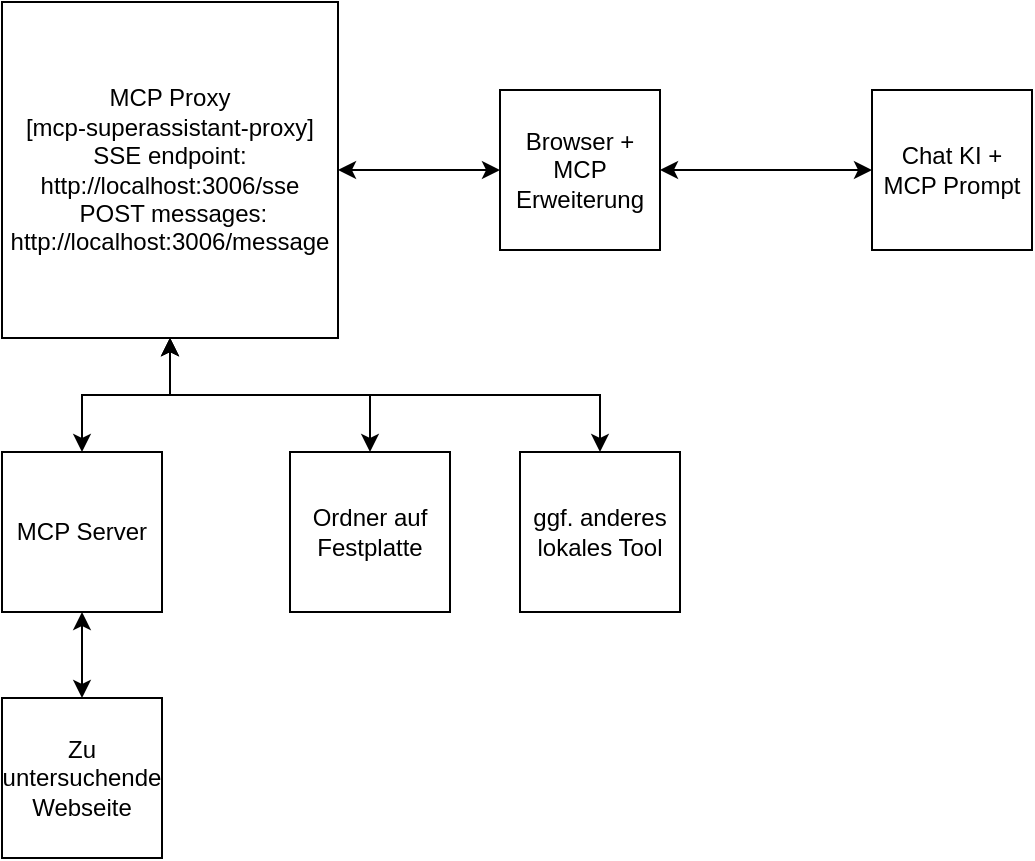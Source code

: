 <mxfile version="28.1.2">
  <diagram name="Seite-1" id="mBxHfKvgY4EXK5m1CUnh">
    <mxGraphModel dx="1426" dy="850" grid="0" gridSize="10" guides="1" tooltips="1" connect="1" arrows="1" fold="1" page="1" pageScale="1" pageWidth="827" pageHeight="1169" math="0" shadow="0">
      <root>
        <mxCell id="0" />
        <mxCell id="1" parent="0" />
        <mxCell id="MKGplmZ155Y6yzdS8VuJ-5" value="" style="edgeStyle=orthogonalEdgeStyle;rounded=0;orthogonalLoop=1;jettySize=auto;html=1;startArrow=classic;startFill=1;exitX=0.5;exitY=1;exitDx=0;exitDy=0;" parent="1" source="MKGplmZ155Y6yzdS8VuJ-8" target="MKGplmZ155Y6yzdS8VuJ-4" edge="1">
          <mxGeometry relative="1" as="geometry">
            <mxPoint x="150" y="210" as="sourcePoint" />
          </mxGeometry>
        </mxCell>
        <mxCell id="MKGplmZ155Y6yzdS8VuJ-7" style="edgeStyle=orthogonalEdgeStyle;rounded=0;orthogonalLoop=1;jettySize=auto;html=1;exitX=0.5;exitY=1;exitDx=0;exitDy=0;startArrow=classic;startFill=1;entryX=0.5;entryY=0;entryDx=0;entryDy=0;" parent="1" source="MKGplmZ155Y6yzdS8VuJ-8" target="F8BaUs72dL_-M7CU_aCQ-3" edge="1">
          <mxGeometry relative="1" as="geometry">
            <mxPoint x="170" y="210" as="sourcePoint" />
            <mxPoint x="218" y="301" as="targetPoint" />
          </mxGeometry>
        </mxCell>
        <mxCell id="MKGplmZ155Y6yzdS8VuJ-4" value="Ordner auf Festplatte" style="whiteSpace=wrap;html=1;aspect=fixed;" parent="1" vertex="1">
          <mxGeometry x="189" y="290" width="80" height="80" as="geometry" />
        </mxCell>
        <mxCell id="F8BaUs72dL_-M7CU_aCQ-4" value="" style="edgeStyle=orthogonalEdgeStyle;rounded=0;orthogonalLoop=1;jettySize=auto;html=1;startArrow=classic;startFill=1;" edge="1" parent="1" source="MKGplmZ155Y6yzdS8VuJ-6" target="F8BaUs72dL_-M7CU_aCQ-3">
          <mxGeometry relative="1" as="geometry" />
        </mxCell>
        <mxCell id="MKGplmZ155Y6yzdS8VuJ-6" value="Zu untersuchende Webseite" style="whiteSpace=wrap;html=1;aspect=fixed;" parent="1" vertex="1">
          <mxGeometry x="45" y="413" width="80" height="80" as="geometry" />
        </mxCell>
        <mxCell id="MKGplmZ155Y6yzdS8VuJ-8" value="&lt;div&gt;&lt;span style=&quot;background-color: transparent;&quot;&gt;MCP Proxy&lt;/span&gt;&lt;/div&gt;&lt;span style=&quot;background-color: transparent;&quot;&gt;[mcp-superassistant-proxy] SSE endpoint: http://localhost:3006/sse&lt;/span&gt;&lt;div&gt;&amp;nbsp;POST messages: http://localhost:3006/message&lt;/div&gt;" style="whiteSpace=wrap;html=1;aspect=fixed;" parent="1" vertex="1">
          <mxGeometry x="45" y="65" width="168" height="168" as="geometry" />
        </mxCell>
        <mxCell id="MKGplmZ155Y6yzdS8VuJ-13" value="" style="edgeStyle=orthogonalEdgeStyle;rounded=0;orthogonalLoop=1;jettySize=auto;html=1;startArrow=classic;startFill=1;" parent="1" source="MKGplmZ155Y6yzdS8VuJ-10" target="MKGplmZ155Y6yzdS8VuJ-12" edge="1">
          <mxGeometry relative="1" as="geometry" />
        </mxCell>
        <mxCell id="F8BaUs72dL_-M7CU_aCQ-5" value="" style="edgeStyle=orthogonalEdgeStyle;rounded=0;orthogonalLoop=1;jettySize=auto;html=1;startArrow=classic;startFill=1;" edge="1" parent="1" source="MKGplmZ155Y6yzdS8VuJ-10" target="MKGplmZ155Y6yzdS8VuJ-8">
          <mxGeometry relative="1" as="geometry" />
        </mxCell>
        <mxCell id="MKGplmZ155Y6yzdS8VuJ-10" value="Browser + MCP Erweiterung" style="whiteSpace=wrap;html=1;aspect=fixed;" parent="1" vertex="1">
          <mxGeometry x="294" y="109" width="80" height="80" as="geometry" />
        </mxCell>
        <mxCell id="MKGplmZ155Y6yzdS8VuJ-12" value="Chat KI + MCP Prompt" style="whiteSpace=wrap;html=1;aspect=fixed;" parent="1" vertex="1">
          <mxGeometry x="480" y="109" width="80" height="80" as="geometry" />
        </mxCell>
        <mxCell id="F8BaUs72dL_-M7CU_aCQ-2" style="edgeStyle=orthogonalEdgeStyle;rounded=0;orthogonalLoop=1;jettySize=auto;html=1;exitX=0.5;exitY=0;exitDx=0;exitDy=0;entryX=0.5;entryY=1;entryDx=0;entryDy=0;startArrow=classic;startFill=1;" edge="1" parent="1" source="F8BaUs72dL_-M7CU_aCQ-1" target="MKGplmZ155Y6yzdS8VuJ-8">
          <mxGeometry relative="1" as="geometry">
            <mxPoint x="170" y="210" as="targetPoint" />
          </mxGeometry>
        </mxCell>
        <mxCell id="F8BaUs72dL_-M7CU_aCQ-1" value="ggf. anderes lokales Tool" style="whiteSpace=wrap;html=1;aspect=fixed;" vertex="1" parent="1">
          <mxGeometry x="304" y="290" width="80" height="80" as="geometry" />
        </mxCell>
        <mxCell id="F8BaUs72dL_-M7CU_aCQ-3" value="MCP Server" style="whiteSpace=wrap;html=1;aspect=fixed;" vertex="1" parent="1">
          <mxGeometry x="45" y="290" width="80" height="80" as="geometry" />
        </mxCell>
      </root>
    </mxGraphModel>
  </diagram>
</mxfile>
